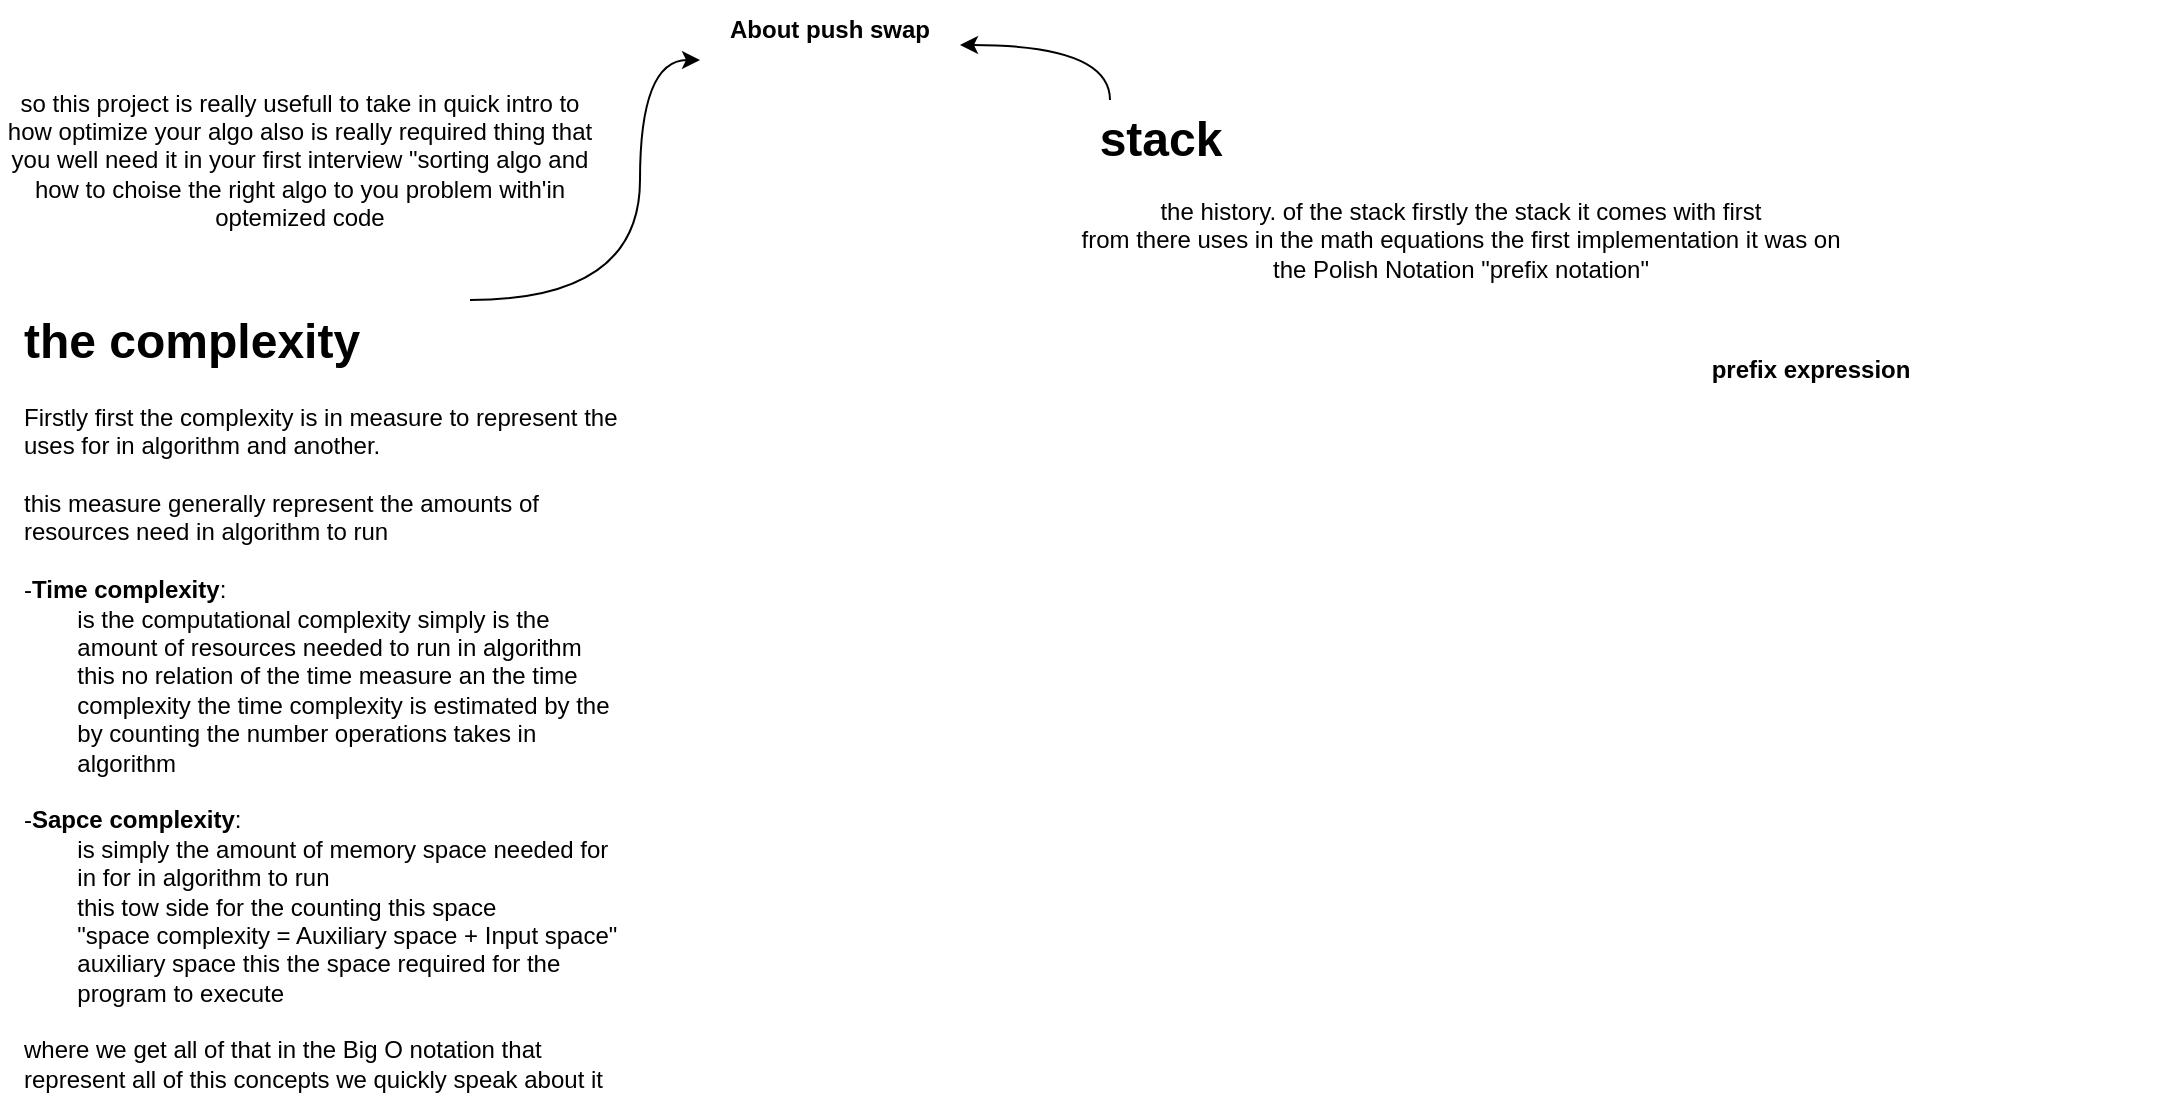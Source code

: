 <mxfile version="26.0.4">
  <diagram name="Page-1" id="EMEx1OBKCK69zbWSrh3P">
    <mxGraphModel dx="1013" dy="991" grid="1" gridSize="10" guides="1" tooltips="1" connect="1" arrows="1" fold="1" page="1" pageScale="1" pageWidth="827" pageHeight="1169" math="0" shadow="0">
      <root>
        <mxCell id="0" />
        <mxCell id="1" parent="0" />
        <mxCell id="4P-OQTRNROBFhKRvD-74-1" value="&lt;b&gt;About push swap&lt;/b&gt;" style="text;html=1;align=center;verticalAlign=middle;whiteSpace=wrap;rounded=0;" vertex="1" parent="1">
          <mxGeometry x="360" y="20" width="130" height="30" as="geometry" />
        </mxCell>
        <mxCell id="4P-OQTRNROBFhKRvD-74-2" value="so this project is really usefull to take in quick intro to how optimize your algo also is really required thing that you well need it in your first interview &quot;sorting algo and how to choise the right algo to you problem with&#39;in optemized code" style="text;html=1;align=center;verticalAlign=middle;whiteSpace=wrap;rounded=0;" vertex="1" parent="1">
          <mxGeometry x="10" y="50" width="300" height="100" as="geometry" />
        </mxCell>
        <mxCell id="4P-OQTRNROBFhKRvD-74-13" style="edgeStyle=orthogonalEdgeStyle;rounded=0;orthogonalLoop=1;jettySize=auto;html=1;exitX=0.75;exitY=0;exitDx=0;exitDy=0;entryX=0;entryY=1;entryDx=0;entryDy=0;curved=1;" edge="1" parent="1" source="4P-OQTRNROBFhKRvD-74-3" target="4P-OQTRNROBFhKRvD-74-1">
          <mxGeometry relative="1" as="geometry">
            <Array as="points">
              <mxPoint x="330" y="170" />
              <mxPoint x="330" y="50" />
            </Array>
          </mxGeometry>
        </mxCell>
        <mxCell id="4P-OQTRNROBFhKRvD-74-3" value="&lt;h1 style=&quot;margin-top: 0px;&quot;&gt;&lt;span style=&quot;background-color: transparent; color: light-dark(rgb(0, 0, 0), rgb(255, 255, 255));&quot;&gt;the complexity&amp;nbsp;&lt;/span&gt;&lt;/h1&gt;&lt;div&gt;Firstly first the complexity is in measure to represent the uses for in algorithm and another.&lt;/div&gt;&lt;div&gt;&lt;br&gt;&lt;/div&gt;&lt;div&gt;this measure generally represent the amounts of resources need in algorithm to run&amp;nbsp;&lt;/div&gt;&lt;div&gt;&lt;br&gt;&lt;/div&gt;&lt;div&gt;-&lt;b&gt;Time complexity&lt;/b&gt;:&lt;/div&gt;&lt;div&gt;&lt;span style=&quot;white-space: pre;&quot;&gt;&#x9;&lt;/span&gt;is the computational complexity simply is the &lt;span style=&quot;white-space: pre;&quot;&gt;&#x9;&lt;/span&gt;amount of resources needed to run in algorithm&lt;br&gt;&lt;/div&gt;&lt;div&gt;&lt;span style=&quot;white-space: pre;&quot;&gt;&#x9;&lt;/span&gt;this no relation of the time measure an the time &lt;span style=&quot;white-space: pre;&quot;&gt;&#x9;&lt;/span&gt;complexity the time complexity is estimated by the&lt;br&gt;&lt;/div&gt;&lt;div&gt;&lt;span style=&quot;white-space: pre;&quot;&gt;&#x9;&lt;/span&gt;by counting the number operations takes in &lt;span style=&quot;white-space: pre;&quot;&gt;&#x9;&lt;/span&gt;algorithm&lt;br&gt;&lt;/div&gt;&lt;div&gt;&lt;br&gt;&lt;/div&gt;&lt;div&gt;-&lt;b&gt;Sapce complexity&lt;/b&gt;:&lt;/div&gt;&lt;div&gt;&lt;span style=&quot;white-space: pre;&quot;&gt;&#x9;&lt;/span&gt;is simply the amount of memory space needed for &lt;span style=&quot;white-space: pre;&quot;&gt;&#x9;&lt;/span&gt;in&amp;nbsp;&lt;span style=&quot;background-color: transparent; color: light-dark(rgb(0, 0, 0), rgb(255, 255, 255));&quot;&gt;for in algorithm to run&amp;nbsp;&lt;/span&gt;&lt;/div&gt;&lt;div&gt;&lt;span style=&quot;background-color: transparent; color: light-dark(rgb(0, 0, 0), rgb(255, 255, 255));&quot;&gt;&lt;span style=&quot;white-space: pre;&quot;&gt;&#x9;&lt;/span&gt;this tow side for the counting this space&amp;nbsp;&lt;br&gt;&lt;/span&gt;&lt;/div&gt;&lt;div&gt;&lt;span style=&quot;background-color: transparent; color: light-dark(rgb(0, 0, 0), rgb(255, 255, 255));&quot;&gt;&lt;span style=&quot;white-space: pre;&quot;&gt;&#x9;&lt;/span&gt;&quot;space complexity = Auxiliary space + Input space&quot;&lt;/span&gt;&lt;/div&gt;&lt;div&gt;&lt;span style=&quot;background-color: transparent; color: light-dark(rgb(0, 0, 0), rgb(255, 255, 255));&quot;&gt;&lt;span style=&quot;white-space: pre;&quot;&gt;&#x9;&lt;/span&gt;auxiliary space this the space required for the &lt;span style=&quot;white-space: pre;&quot;&gt;&#x9;&lt;/span&gt;program to execute&amp;nbsp;&lt;br&gt;&lt;/span&gt;&lt;/div&gt;&lt;div&gt;&lt;span style=&quot;background-color: transparent; color: light-dark(rgb(0, 0, 0), rgb(255, 255, 255));&quot;&gt;&lt;br&gt;&lt;/span&gt;&lt;/div&gt;&lt;div&gt;&lt;span style=&quot;background-color: transparent; color: light-dark(rgb(0, 0, 0), rgb(255, 255, 255));&quot;&gt;where we get all of that in the Big O notation that represent all of this concepts we quickly speak about it&lt;/span&gt;&lt;/div&gt;&lt;div&gt;&lt;span style=&quot;background-color: transparent; color: light-dark(rgb(0, 0, 0), rgb(255, 255, 255));&quot;&gt;&lt;br&gt;&lt;/span&gt;&lt;/div&gt;" style="text;html=1;whiteSpace=wrap;overflow=hidden;rounded=0;" vertex="1" parent="1">
          <mxGeometry x="20" y="170" width="300" height="400" as="geometry" />
        </mxCell>
        <mxCell id="4P-OQTRNROBFhKRvD-74-24" style="edgeStyle=orthogonalEdgeStyle;rounded=0;orthogonalLoop=1;jettySize=auto;html=1;exitX=0.25;exitY=0;exitDx=0;exitDy=0;entryX=1;entryY=0.75;entryDx=0;entryDy=0;curved=1;" edge="1" parent="1" source="4P-OQTRNROBFhKRvD-74-12" target="4P-OQTRNROBFhKRvD-74-1">
          <mxGeometry relative="1" as="geometry" />
        </mxCell>
        <mxCell id="4P-OQTRNROBFhKRvD-74-12" value="stack" style="text;strokeColor=none;fillColor=none;html=1;fontSize=24;fontStyle=1;verticalAlign=middle;align=center;" vertex="1" parent="1">
          <mxGeometry x="540" y="70" width="100" height="40" as="geometry" />
        </mxCell>
        <mxCell id="4P-OQTRNROBFhKRvD-74-14" value="the history. of the stack firstly the stack it comes with first&lt;div&gt;from there uses in the math equations the first implementation it was on&lt;/div&gt;&lt;div&gt;the Polish Notation &quot;prefix notation&quot;&lt;/div&gt;" style="text;html=1;align=center;verticalAlign=middle;resizable=0;points=[];autosize=1;strokeColor=none;fillColor=none;" vertex="1" parent="1">
          <mxGeometry x="540" y="110" width="400" height="60" as="geometry" />
        </mxCell>
        <mxCell id="4P-OQTRNROBFhKRvD-74-19" value="" style="shape=image;verticalLabelPosition=bottom;labelBackgroundColor=default;verticalAlign=top;aspect=fixed;imageAspect=0;image=https://math.hws.edu/eck/cs124/notes/c11/expressionTree.gif;" vertex="1" parent="1">
          <mxGeometry x="860" y="220.0" width="234" height="229.15" as="geometry" />
        </mxCell>
        <mxCell id="4P-OQTRNROBFhKRvD-74-20" value="&lt;b&gt;prefix expression&lt;/b&gt;" style="text;html=1;align=center;verticalAlign=middle;resizable=0;points=[];autosize=1;strokeColor=none;fillColor=none;" vertex="1" parent="1">
          <mxGeometry x="855" y="190" width="120" height="30" as="geometry" />
        </mxCell>
      </root>
    </mxGraphModel>
  </diagram>
</mxfile>
